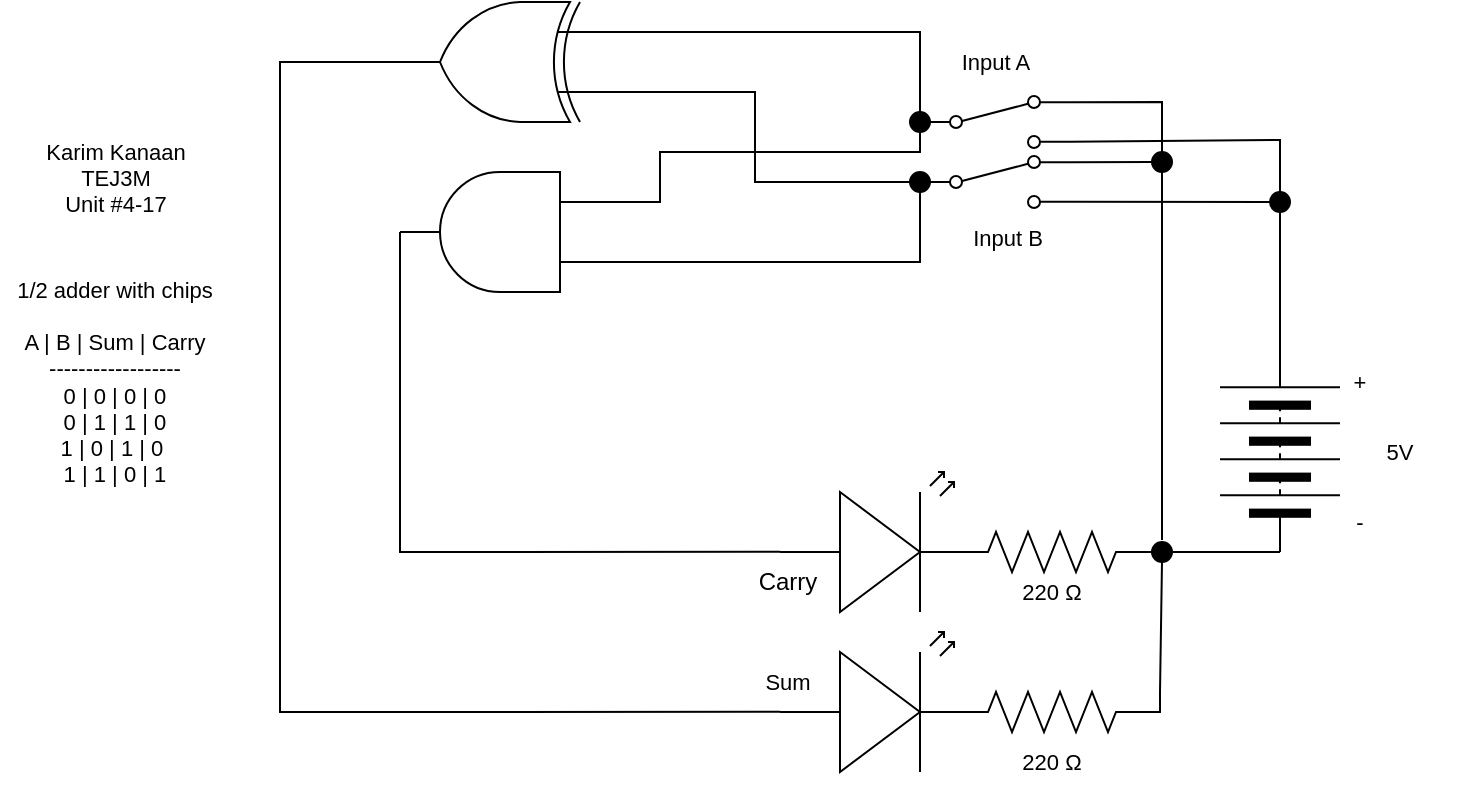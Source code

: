 <mxfile>
    <diagram id="F63rwhEhHhXKOCWCvIMa" name="Page-1">
        <mxGraphModel dx="1086" dy="703" grid="1" gridSize="10" guides="1" tooltips="1" connect="1" arrows="1" fold="1" page="1" pageScale="1" pageWidth="827" pageHeight="1169" math="0" shadow="0">
            <root>
                <mxCell id="0"/>
                <mxCell id="1" parent="0"/>
                <mxCell id="4" style="edgeStyle=none;shape=connector;rounded=0;html=1;exitX=1;exitY=0.88;exitDx=0;exitDy=0;labelBackgroundColor=default;strokeColor=default;fontFamily=Helvetica;fontSize=11;fontColor=default;endArrow=none;endFill=0;entryX=0.5;entryY=0;entryDx=0;entryDy=0;" edge="1" parent="1" source="6">
                    <mxGeometry relative="1" as="geometry">
                        <mxPoint x="660" y="384" as="targetPoint"/>
                        <mxPoint x="555" y="358.88" as="sourcePoint"/>
                        <Array as="points">
                            <mxPoint x="660" y="354"/>
                        </Array>
                    </mxGeometry>
                </mxCell>
                <mxCell id="5" style="edgeStyle=none;shape=connector;rounded=0;html=1;exitX=1;exitY=0.12;exitDx=0;exitDy=0;labelBackgroundColor=default;strokeColor=default;fontFamily=Helvetica;fontSize=11;fontColor=default;endArrow=none;endFill=0;entryX=0.5;entryY=0;entryDx=0;entryDy=0;" edge="1" parent="1" source="6" target="26">
                    <mxGeometry relative="1" as="geometry">
                        <mxPoint x="600" y="340" as="targetPoint"/>
                        <Array as="points">
                            <mxPoint x="601" y="335"/>
                        </Array>
                    </mxGeometry>
                </mxCell>
                <mxCell id="43" style="edgeStyle=orthogonalEdgeStyle;rounded=0;html=1;entryX=0;entryY=0.75;entryDx=0;entryDy=0;entryPerimeter=0;endArrow=none;endFill=0;exitX=0;exitY=0.5;exitDx=0;exitDy=0;" edge="1" parent="1" source="6" target="32">
                    <mxGeometry relative="1" as="geometry">
                        <mxPoint x="460" y="370" as="sourcePoint"/>
                        <Array as="points">
                            <mxPoint x="480" y="360"/>
                            <mxPoint x="350" y="360"/>
                            <mxPoint x="350" y="385"/>
                        </Array>
                    </mxGeometry>
                </mxCell>
                <mxCell id="45" style="edgeStyle=none;rounded=0;html=1;exitX=0;exitY=0.5;exitDx=0;exitDy=0;entryX=0;entryY=0.75;entryDx=0;entryDy=0;entryPerimeter=0;endArrow=none;endFill=0;" edge="1" parent="1" source="6" target="27">
                    <mxGeometry relative="1" as="geometry">
                        <Array as="points">
                            <mxPoint x="480" y="300"/>
                        </Array>
                    </mxGeometry>
                </mxCell>
                <mxCell id="6" value="" style="shape=mxgraph.electrical.electro-mechanical.twoWaySwitch;aspect=fixed;elSwitchState=2;" vertex="1" parent="1">
                    <mxGeometry x="480" y="332" width="75" height="26" as="geometry"/>
                </mxCell>
                <mxCell id="7" style="edgeStyle=none;shape=connector;rounded=0;html=1;exitX=1;exitY=0.88;exitDx=0;exitDy=0;labelBackgroundColor=default;strokeColor=default;fontFamily=Helvetica;fontSize=11;fontColor=default;endArrow=none;endFill=0;entryX=0;entryY=0.5;entryDx=0;entryDy=0;" edge="1" parent="1" source="9" target="24">
                    <mxGeometry relative="1" as="geometry">
                        <mxPoint x="640" y="390" as="targetPoint"/>
                    </mxGeometry>
                </mxCell>
                <mxCell id="8" style="edgeStyle=none;shape=connector;rounded=0;html=1;exitX=1;exitY=0.12;exitDx=0;exitDy=0;entryX=0;entryY=0.5;entryDx=0;entryDy=0;labelBackgroundColor=default;strokeColor=default;fontFamily=Helvetica;fontSize=11;fontColor=default;endArrow=none;endFill=0;" edge="1" parent="1" source="9" target="26">
                    <mxGeometry relative="1" as="geometry"/>
                </mxCell>
                <mxCell id="42" style="edgeStyle=none;rounded=0;html=1;entryX=0;entryY=0.25;entryDx=0;entryDy=0;entryPerimeter=0;endArrow=none;endFill=0;exitX=0.5;exitY=1;exitDx=0;exitDy=0;spacingTop=0;verticalAlign=middle;" edge="1" parent="1" source="47" target="32">
                    <mxGeometry relative="1" as="geometry">
                        <mxPoint x="500" y="430" as="sourcePoint"/>
                        <Array as="points">
                            <mxPoint x="480" y="415"/>
                        </Array>
                    </mxGeometry>
                </mxCell>
                <mxCell id="9" value="" style="shape=mxgraph.electrical.electro-mechanical.twoWaySwitch;aspect=fixed;elSwitchState=2;" vertex="1" parent="1">
                    <mxGeometry x="480" y="362" width="75" height="26" as="geometry"/>
                </mxCell>
                <mxCell id="11" style="edgeStyle=none;html=1;endArrow=none;endFill=0;rounded=0;entryX=0.5;entryY=1;entryDx=0;entryDy=0;" edge="1" parent="1" source="13" target="24">
                    <mxGeometry relative="1" as="geometry">
                        <mxPoint x="660" y="400" as="targetPoint"/>
                    </mxGeometry>
                </mxCell>
                <mxCell id="12" style="edgeStyle=none;shape=connector;rounded=0;html=1;exitX=0;exitY=0.5;exitDx=0;exitDy=0;entryX=1;entryY=0.5;entryDx=0;entryDy=0;labelBackgroundColor=default;strokeColor=default;fontFamily=Helvetica;fontSize=11;fontColor=default;endArrow=none;endFill=0;" edge="1" parent="1" source="13" target="23">
                    <mxGeometry relative="1" as="geometry"/>
                </mxCell>
                <mxCell id="13" value="" style="pointerEvents=1;verticalLabelPosition=bottom;shadow=0;dashed=0;align=center;html=1;verticalAlign=top;shape=mxgraph.electrical.miscellaneous.batteryStack;direction=north;" vertex="1" parent="1">
                    <mxGeometry x="630" y="460" width="60" height="100" as="geometry"/>
                </mxCell>
                <mxCell id="14" value="Sum" style="text;html=1;strokeColor=none;fillColor=none;align=center;verticalAlign=middle;whiteSpace=wrap;rounded=0;fontFamily=Helvetica;fontSize=11;fontColor=default;" vertex="1" parent="1">
                    <mxGeometry x="384" y="610" width="60" height="30" as="geometry"/>
                </mxCell>
                <mxCell id="15" value="Input A" style="text;html=1;strokeColor=none;fillColor=none;align=center;verticalAlign=middle;whiteSpace=wrap;rounded=0;fontFamily=Helvetica;fontSize=11;fontColor=default;" vertex="1" parent="1">
                    <mxGeometry x="488" y="300" width="60" height="30" as="geometry"/>
                </mxCell>
                <mxCell id="16" value="Input B" style="text;html=1;strokeColor=none;fillColor=none;align=center;verticalAlign=middle;whiteSpace=wrap;rounded=0;fontFamily=Helvetica;fontSize=11;fontColor=default;" vertex="1" parent="1">
                    <mxGeometry x="494" y="388" width="60" height="30" as="geometry"/>
                </mxCell>
                <mxCell id="17" value="Karim Kanaan&lt;br&gt;TEJ3M&lt;br&gt;Unit #4-17" style="text;html=1;strokeColor=none;fillColor=none;align=center;verticalAlign=middle;whiteSpace=wrap;rounded=0;fontFamily=Helvetica;fontSize=11;fontColor=default;" vertex="1" parent="1">
                    <mxGeometry x="32.5" y="358" width="90" height="30" as="geometry"/>
                </mxCell>
                <mxCell id="18" value="1/2 adder with chips&lt;br&gt;&lt;br&gt;A | B | Sum | Carry&lt;br&gt;------------------&lt;br&gt;0 | 0 | 0 | 0&lt;br&gt;0 | 1 | 1 | 0&lt;br&gt;1 | 0 | 1 | 0&amp;nbsp;&lt;br&gt;1 | 1 | 0 | 1" style="text;html=1;strokeColor=none;fillColor=none;align=center;verticalAlign=middle;whiteSpace=wrap;rounded=0;fontFamily=Helvetica;fontSize=11;fontColor=default;" vertex="1" parent="1">
                    <mxGeometry x="20" y="460" width="115" height="30" as="geometry"/>
                </mxCell>
                <mxCell id="19" value="5V" style="text;html=1;strokeColor=none;fillColor=none;align=center;verticalAlign=middle;whiteSpace=wrap;rounded=0;fontFamily=Helvetica;fontSize=11;fontColor=default;" vertex="1" parent="1">
                    <mxGeometry x="690" y="495" width="60" height="30" as="geometry"/>
                </mxCell>
                <mxCell id="20" value="+" style="text;html=1;strokeColor=none;fillColor=none;align=center;verticalAlign=middle;whiteSpace=wrap;rounded=0;fontFamily=Helvetica;fontSize=11;fontColor=default;" vertex="1" parent="1">
                    <mxGeometry x="670" y="460" width="60" height="30" as="geometry"/>
                </mxCell>
                <mxCell id="21" value="-" style="text;html=1;strokeColor=none;fillColor=none;align=center;verticalAlign=middle;whiteSpace=wrap;rounded=0;fontFamily=Helvetica;fontSize=11;fontColor=default;" vertex="1" parent="1">
                    <mxGeometry x="670" y="530" width="60" height="30" as="geometry"/>
                </mxCell>
                <mxCell id="22" value="220&amp;nbsp;Ω" style="text;html=1;strokeColor=none;fillColor=none;align=center;verticalAlign=middle;whiteSpace=wrap;rounded=0;fontFamily=Helvetica;fontSize=11;fontColor=default;" vertex="1" parent="1">
                    <mxGeometry x="516" y="650" width="60" height="30" as="geometry"/>
                </mxCell>
                <mxCell id="34" style="html=1;exitX=0.5;exitY=1;exitDx=0;exitDy=0;entryX=0;entryY=0.5;entryDx=0;entryDy=0;entryPerimeter=0;rounded=0;endArrow=none;endFill=0;" edge="1" parent="1" source="23" target="30">
                    <mxGeometry relative="1" as="geometry">
                        <Array as="points">
                            <mxPoint x="600" y="630"/>
                            <mxPoint x="600" y="640"/>
                        </Array>
                    </mxGeometry>
                </mxCell>
                <mxCell id="23" value="" style="ellipse;whiteSpace=wrap;html=1;aspect=fixed;fontFamily=Helvetica;fontSize=11;fontColor=default;fillColor=#000000;strokeColor=#000000;" vertex="1" parent="1">
                    <mxGeometry x="596" y="555" width="10" height="10" as="geometry"/>
                </mxCell>
                <mxCell id="24" value="" style="ellipse;whiteSpace=wrap;html=1;aspect=fixed;fontFamily=Helvetica;fontSize=11;fontColor=default;fillColor=#000000;strokeColor=#000000;" vertex="1" parent="1">
                    <mxGeometry x="655" y="380" width="10" height="10" as="geometry"/>
                </mxCell>
                <mxCell id="25" style="edgeStyle=none;shape=connector;rounded=0;html=1;exitX=0.5;exitY=1;exitDx=0;exitDy=0;entryX=0.5;entryY=0;entryDx=0;entryDy=0;labelBackgroundColor=default;strokeColor=default;fontFamily=Helvetica;fontSize=11;fontColor=default;endArrow=none;endFill=0;" edge="1" parent="1" source="26">
                    <mxGeometry relative="1" as="geometry">
                        <mxPoint x="601" y="371" as="sourcePoint"/>
                        <mxPoint x="601" y="554" as="targetPoint"/>
                    </mxGeometry>
                </mxCell>
                <mxCell id="26" value="" style="ellipse;whiteSpace=wrap;html=1;aspect=fixed;fontFamily=Helvetica;fontSize=11;fontColor=default;fillColor=#000000;strokeColor=#000000;" vertex="1" parent="1">
                    <mxGeometry x="596" y="360" width="10" height="10" as="geometry"/>
                </mxCell>
                <mxCell id="40" style="edgeStyle=none;rounded=0;html=1;exitX=1;exitY=0.5;exitDx=0;exitDy=0;exitPerimeter=0;endArrow=none;endFill=0;entryX=0;entryY=0.57;entryDx=0;entryDy=0;entryPerimeter=0;" edge="1" parent="1" source="27" target="33">
                    <mxGeometry relative="1" as="geometry">
                        <mxPoint x="190" y="328.103" as="targetPoint"/>
                        <Array as="points">
                            <mxPoint x="160" y="315"/>
                            <mxPoint x="160" y="640"/>
                        </Array>
                    </mxGeometry>
                </mxCell>
                <mxCell id="48" style="edgeStyle=orthogonalEdgeStyle;rounded=0;html=1;exitX=0;exitY=0.25;exitDx=0;exitDy=0;exitPerimeter=0;entryX=0;entryY=0.5;entryDx=0;entryDy=0;endArrow=none;endFill=0;" edge="1" parent="1" source="27" target="47">
                    <mxGeometry relative="1" as="geometry"/>
                </mxCell>
                <mxCell id="27" value="" style="verticalLabelPosition=bottom;shadow=0;dashed=0;align=center;html=1;verticalAlign=top;shape=mxgraph.electrical.logic_gates.logic_gate;operation=xor;direction=west;" vertex="1" parent="1">
                    <mxGeometry x="220" y="285" width="100" height="60" as="geometry"/>
                </mxCell>
                <mxCell id="29" value="220&amp;nbsp;Ω" style="text;html=1;strokeColor=none;fillColor=none;align=center;verticalAlign=middle;whiteSpace=wrap;rounded=0;fontFamily=Helvetica;fontSize=11;fontColor=default;" vertex="1" parent="1">
                    <mxGeometry x="516" y="565" width="60" height="30" as="geometry"/>
                </mxCell>
                <mxCell id="30" value="" style="pointerEvents=1;verticalLabelPosition=bottom;shadow=0;dashed=0;align=center;html=1;verticalAlign=top;shape=mxgraph.electrical.resistors.resistor_2;direction=west;" vertex="1" parent="1">
                    <mxGeometry x="496" y="630" width="100" height="20" as="geometry"/>
                </mxCell>
                <mxCell id="39" style="edgeStyle=none;rounded=0;html=1;exitX=1;exitY=0.5;exitDx=0;exitDy=0;exitPerimeter=0;endArrow=none;endFill=0;entryX=0;entryY=0.57;entryDx=0;entryDy=0;entryPerimeter=0;" edge="1" parent="1" source="32" target="36">
                    <mxGeometry relative="1" as="geometry">
                        <mxPoint x="400" y="560" as="targetPoint"/>
                        <Array as="points">
                            <mxPoint x="220" y="560"/>
                        </Array>
                    </mxGeometry>
                </mxCell>
                <mxCell id="32" value="" style="verticalLabelPosition=bottom;shadow=0;dashed=0;align=center;html=1;verticalAlign=top;shape=mxgraph.electrical.logic_gates.logic_gate;operation=and;direction=west;" vertex="1" parent="1">
                    <mxGeometry x="220" y="370" width="100" height="60" as="geometry"/>
                </mxCell>
                <mxCell id="33" value="" style="verticalLabelPosition=bottom;shadow=0;dashed=0;align=center;html=1;verticalAlign=top;shape=mxgraph.electrical.opto_electronics.led_2;pointerEvents=1;direction=east;" vertex="1" parent="1">
                    <mxGeometry x="410" y="600" width="100" height="70" as="geometry"/>
                </mxCell>
                <mxCell id="37" style="edgeStyle=none;rounded=0;html=1;exitX=0;exitY=0.5;exitDx=0;exitDy=0;exitPerimeter=0;entryX=0;entryY=0.5;entryDx=0;entryDy=0;endArrow=none;endFill=0;" edge="1" parent="1" source="35" target="23">
                    <mxGeometry relative="1" as="geometry"/>
                </mxCell>
                <mxCell id="35" value="" style="pointerEvents=1;verticalLabelPosition=bottom;shadow=0;dashed=0;align=center;html=1;verticalAlign=top;shape=mxgraph.electrical.resistors.resistor_2;direction=west;" vertex="1" parent="1">
                    <mxGeometry x="496" y="550" width="100" height="20" as="geometry"/>
                </mxCell>
                <mxCell id="36" value="" style="verticalLabelPosition=bottom;shadow=0;dashed=0;align=center;html=1;verticalAlign=top;shape=mxgraph.electrical.opto_electronics.led_2;pointerEvents=1;direction=east;" vertex="1" parent="1">
                    <mxGeometry x="410" y="520" width="100" height="70" as="geometry"/>
                </mxCell>
                <mxCell id="41" value="Carry" style="text;html=1;strokeColor=none;fillColor=none;align=center;verticalAlign=middle;whiteSpace=wrap;rounded=0;" vertex="1" parent="1">
                    <mxGeometry x="384" y="560" width="60" height="30" as="geometry"/>
                </mxCell>
                <mxCell id="47" value="" style="ellipse;whiteSpace=wrap;html=1;aspect=fixed;fontFamily=Helvetica;fontSize=11;fontColor=default;fillColor=#000000;strokeColor=#000000;" vertex="1" parent="1">
                    <mxGeometry x="475" y="370" width="10" height="10" as="geometry"/>
                </mxCell>
                <mxCell id="49" value="" style="ellipse;whiteSpace=wrap;html=1;aspect=fixed;fontFamily=Helvetica;fontSize=11;fontColor=default;fillColor=#000000;strokeColor=#000000;" vertex="1" parent="1">
                    <mxGeometry x="475" y="340" width="10" height="10" as="geometry"/>
                </mxCell>
            </root>
        </mxGraphModel>
    </diagram>
</mxfile>